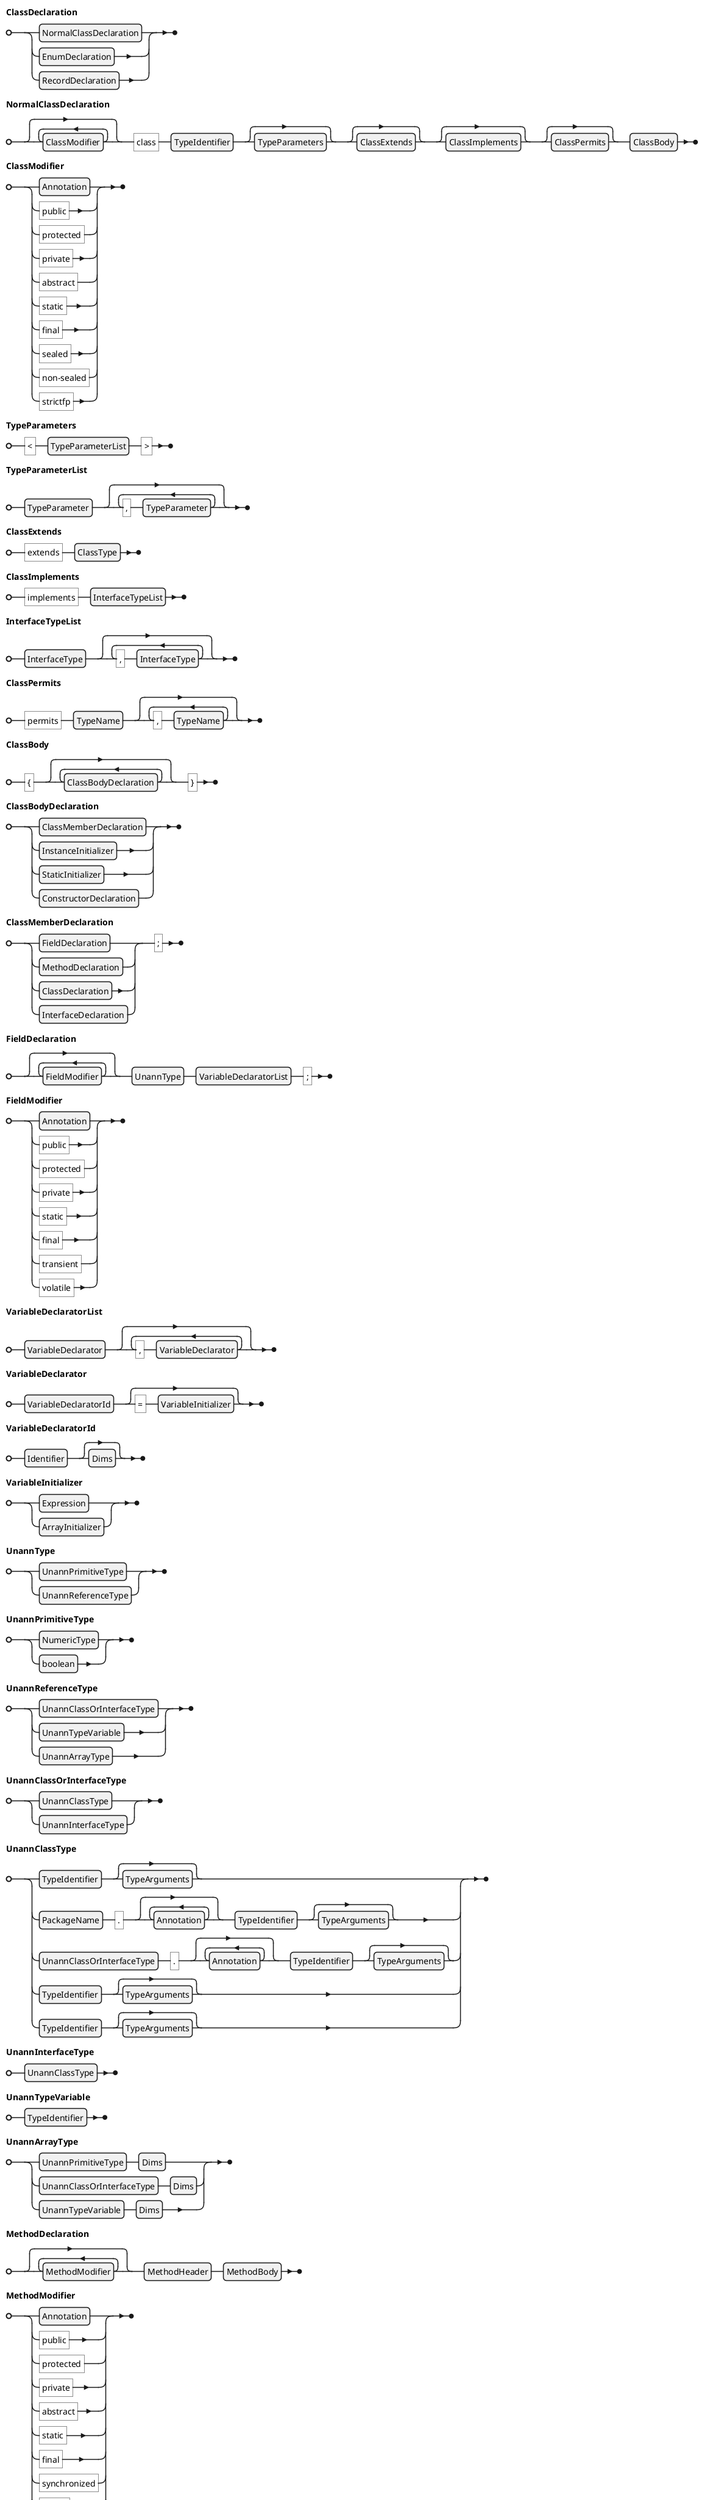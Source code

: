 @startebnf
ClassDeclaration = NormalClassDeclaration | EnumDeclaration | RecordDeclaration;
NormalClassDeclaration = {ClassModifier}, "class", TypeIdentifier, [TypeParameters], [ClassExtends], [ClassImplements], [ClassPermits], ClassBody;
ClassModifier = Annotation | "public" | "protected" | "private" | "abstract" | "static" | "final" | "sealed" | "non-sealed" | "strictfp";
TypeParameters = "<", TypeParameterList, ">";
TypeParameterList = TypeParameter, {",", TypeParameter};
ClassExtends = "extends", ClassType;
ClassImplements = "implements", InterfaceTypeList;
InterfaceTypeList = InterfaceType, {",", InterfaceType};
ClassPermits = "permits", TypeName, {",", TypeName};
ClassBody = "{", {ClassBodyDeclaration}, "}";
ClassBodyDeclaration = ClassMemberDeclaration | InstanceInitializer | StaticInitializer | ConstructorDeclaration;
ClassMemberDeclaration = (FieldDeclaration | MethodDeclaration | ClassDeclaration | InterfaceDeclaration), ";";
FieldDeclaration = {FieldModifier}, UnannType, VariableDeclaratorList, ";";
FieldModifier = Annotation | "public" | "protected" | "private" | "static" | "final" | "transient" | "volatile";
VariableDeclaratorList = VariableDeclarator, {",", VariableDeclarator};
VariableDeclarator = VariableDeclaratorId, ["=", VariableInitializer];
VariableDeclaratorId = Identifier, [Dims];
VariableInitializer = Expression | ArrayInitializer;
UnannType = UnannPrimitiveType | UnannReferenceType;
UnannPrimitiveType = NumericType | boolean;
UnannReferenceType = UnannClassOrInterfaceType | UnannTypeVariable | UnannArrayType;
UnannClassOrInterfaceType = UnannClassType | UnannInterfaceType;
UnannClassType = (TypeIdentifier, [TypeArguments]) | (PackageName, ".", {Annotation}, TypeIdentifier, [TypeArguments]) | (UnannClassOrInterfaceType, ".", {Annotation}, TypeIdentifier, [TypeArguments]) | (TypeIdentifier, [TypeArguments]) | (TypeIdentifier, [TypeArguments]);
UnannInterfaceType = UnannClassType;
UnannTypeVariable = TypeIdentifier;
UnannArrayType = (UnannPrimitiveType, Dims) | (UnannClassOrInterfaceType, Dims) | (UnannTypeVariable, Dims);
MethodDeclaration = {MethodModifier}, MethodHeader, MethodBody;
MethodModifier = Annotation | "public" | "protected" | "private" | "abstract" | "static" | "final" | "synchronized" | "native" | "strictfp";
MethodHeader = (Result, MethodDeclarator, [Throws]) | (TypeParameters, {Annotation}, Result, MethodDeclarator, [Throws]);
Result = UnannType | "void";
MethodDeclarator = Identifier, ( [ ReceiverParameter, "," ], [FormalParameterList] ), [Dims];
ReceiverParameter = {Annotation}, UnannType, [Identifier, "."], "this";
FormalParameterList = FormalParameter, {",", FormalParameter};
FormalParameter = ({VariableModifier}, UnannType, VariableDeclaratorId) | VariableArityParameter;
VariableArityParameter = {VariableModifier}, UnannType, {Annotation}, "...", Identifier;
VariableModifier = Annotation | "final";
Throws = "throws", ExceptionTypeList;
ExceptionTypeList = ExceptionType, {",", ExceptionType};
ExceptionType = ClassType | TypeVariable;
MethodBody = Block | ";";
InstanceInitializer = Block;
StaticInitializer = "static", Block;
ConstructorDeclaration = {ConstructorModifier}, ConstructorDeclarator, [Throws], ConstructorBody;
ConstructorModifier = Annotation | "public" | "protected" | "private";
ConstructorDeclarator = [TypeParameters], SimpleTypeName, ( [ReceiverParameter, ","], [FormalParameterList] );
SimpleTypeName = TypeIdentifier;
ConstructorBody = { [ExplicitConstructorInvocation], [BlockStatements] };
ExplicitConstructorInvocation = ( [TypeArguments], "this", "(", [ArgumentList], ")", ";" ) | ([TypeArguments], "super", "(", [ArgumentList], ")", ";" ) | (ExpressionName, ".", [TypeArguments], "super", "(", [ArgumentList], ")", ";" ) | (Primary, "." [TypeArguments], "super", "(" [ArgumentList], ")", ";";
EnumDeclaration = {ClassModifier}, "enum", TypeIdentifier, [ClassImplements], EnumBody;
EnumBody = "{", [EnumConstantList], [","], [EnumBodyDeclarations], "}";
EnumConstantList = EnumConstant, {",", EnumConstant};
EnumConstant = {EnumConstantModifier}, Identifier, ["(", [ArgumentList], ")"], [ClassBody];
EnumConstantModifier = Annotation;
EnumBodyDeclarations = ";", {ClassBodyDeclaration};
RecordDeclaration = {ClassModifier}, "record", TypeIdentifier, [TypeParameters], RecordHeader, [ClassImplements], RecordBody;
RecordHeader = "(", [RecordComponentList], ")";
RecordComponentList = RecordComponent, {",", RecordComponent};
RecordComponent = (RecordComponentModifier}, UnannType, Identifier) | VariableArityRecordComponent;
VariableArityRecordComponent = {RecordComponentModifier}, UnannType, {Annotation}, "...", Identifier;
RecordComponentModifier = Annotation;
RecordBody = "{", {RecordBodyDeclaration}, "}";
RecordBodyDeclaration = ClassBodyDeclaration | CompactConstructorDeclaration;
CompactConstructorDeclaration = {ConstructorModifier}, SimpleTypeName, ConstructorBody;
@endebnf
